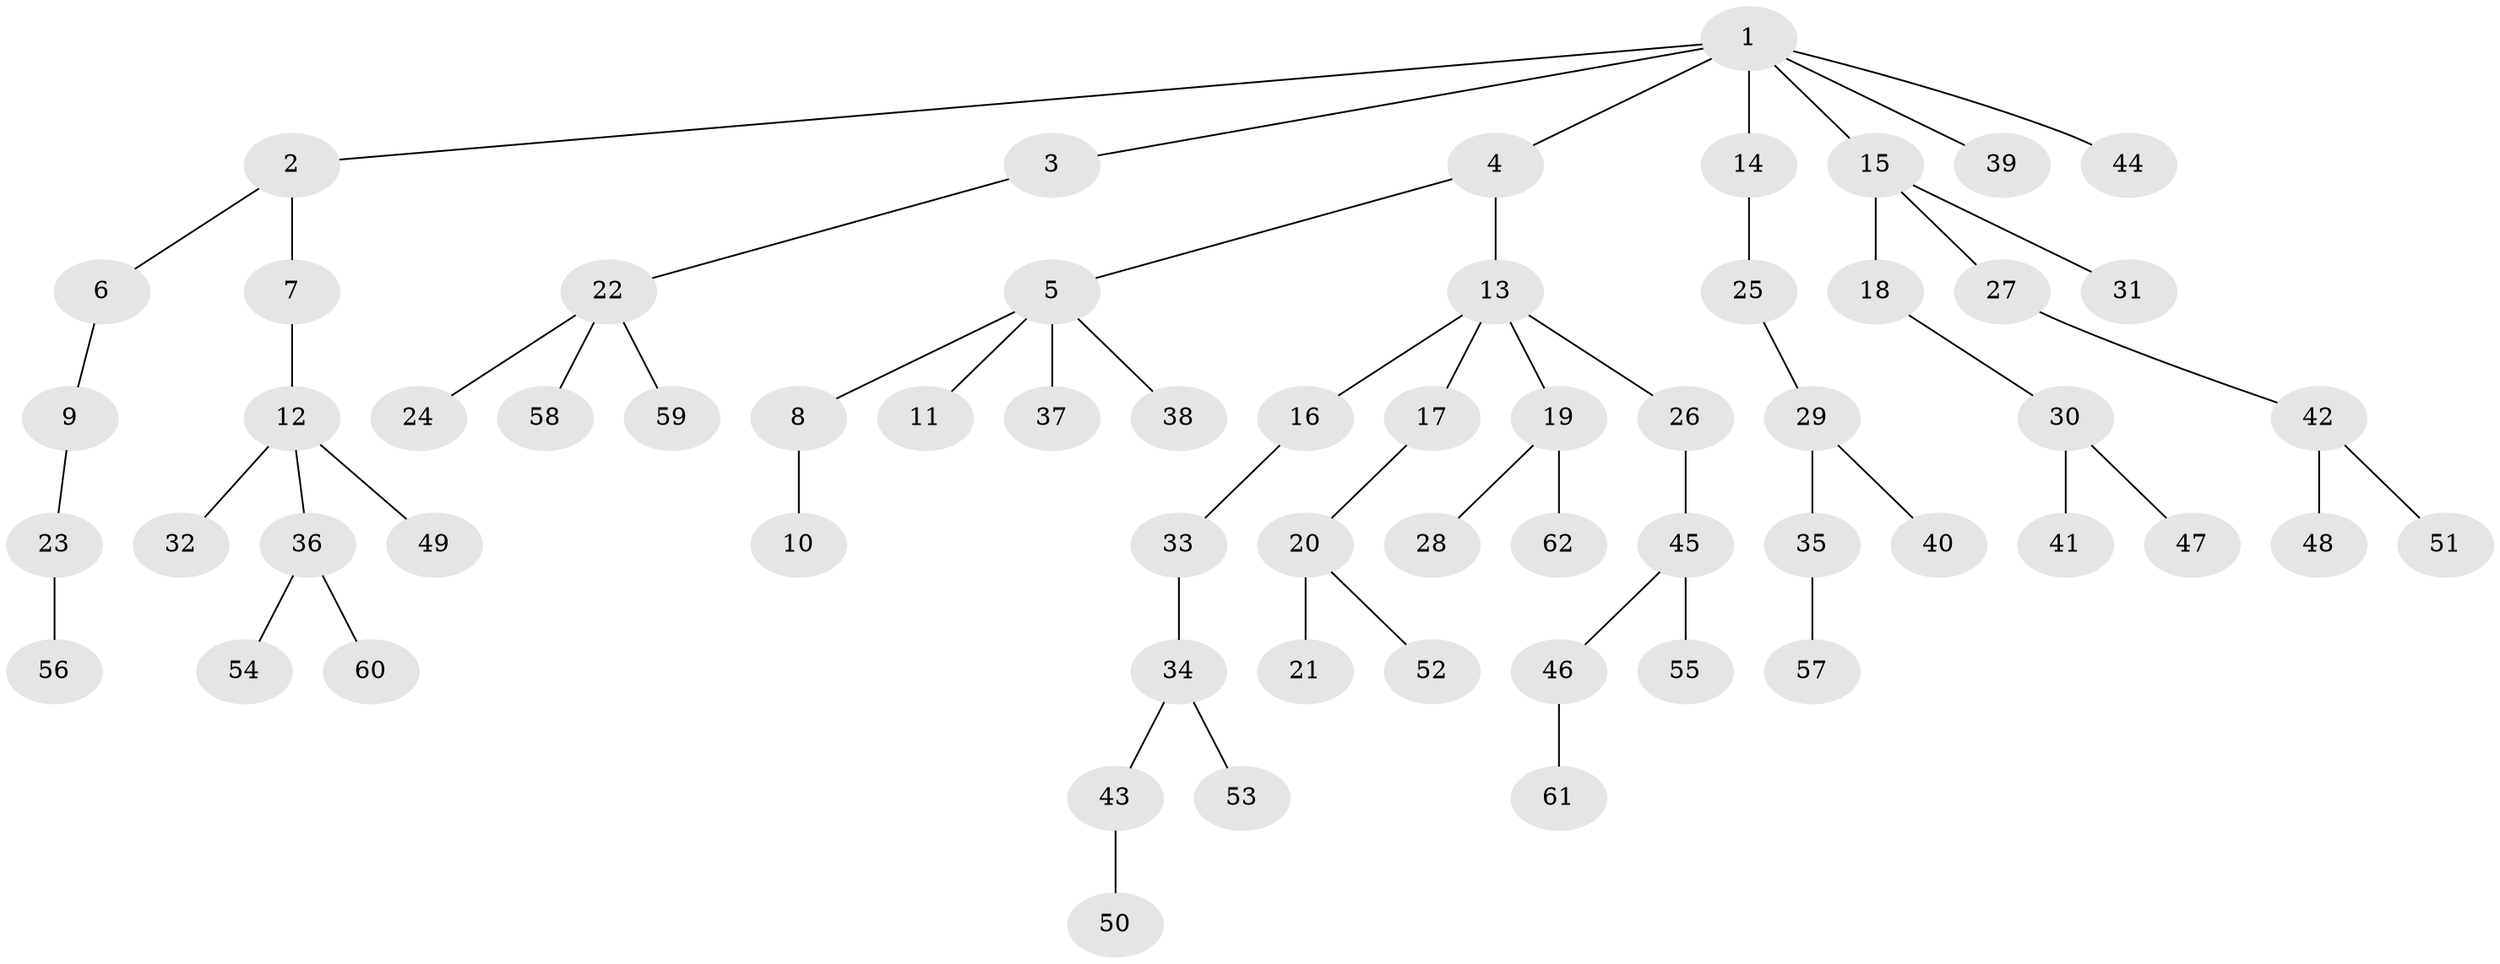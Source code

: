 // original degree distribution, {8: 0.011627906976744186, 4: 0.05813953488372093, 3: 0.13953488372093023, 6: 0.011627906976744186, 2: 0.2441860465116279, 1: 0.5, 5: 0.03488372093023256}
// Generated by graph-tools (version 1.1) at 2025/51/03/04/25 22:51:29]
// undirected, 62 vertices, 61 edges
graph export_dot {
  node [color=gray90,style=filled];
  1;
  2;
  3;
  4;
  5;
  6;
  7;
  8;
  9;
  10;
  11;
  12;
  13;
  14;
  15;
  16;
  17;
  18;
  19;
  20;
  21;
  22;
  23;
  24;
  25;
  26;
  27;
  28;
  29;
  30;
  31;
  32;
  33;
  34;
  35;
  36;
  37;
  38;
  39;
  40;
  41;
  42;
  43;
  44;
  45;
  46;
  47;
  48;
  49;
  50;
  51;
  52;
  53;
  54;
  55;
  56;
  57;
  58;
  59;
  60;
  61;
  62;
  1 -- 2 [weight=1.0];
  1 -- 3 [weight=1.0];
  1 -- 4 [weight=1.0];
  1 -- 14 [weight=1.0];
  1 -- 15 [weight=1.0];
  1 -- 39 [weight=1.0];
  1 -- 44 [weight=1.0];
  2 -- 6 [weight=1.0];
  2 -- 7 [weight=1.0];
  3 -- 22 [weight=1.0];
  4 -- 5 [weight=1.0];
  4 -- 13 [weight=1.0];
  5 -- 8 [weight=1.0];
  5 -- 11 [weight=1.0];
  5 -- 37 [weight=1.0];
  5 -- 38 [weight=1.0];
  6 -- 9 [weight=1.0];
  7 -- 12 [weight=1.0];
  8 -- 10 [weight=1.0];
  9 -- 23 [weight=1.0];
  12 -- 32 [weight=1.0];
  12 -- 36 [weight=1.0];
  12 -- 49 [weight=1.0];
  13 -- 16 [weight=1.0];
  13 -- 17 [weight=1.0];
  13 -- 19 [weight=1.0];
  13 -- 26 [weight=1.0];
  14 -- 25 [weight=1.0];
  15 -- 18 [weight=1.0];
  15 -- 27 [weight=1.0];
  15 -- 31 [weight=1.0];
  16 -- 33 [weight=1.0];
  17 -- 20 [weight=1.0];
  18 -- 30 [weight=1.0];
  19 -- 28 [weight=1.0];
  19 -- 62 [weight=1.0];
  20 -- 21 [weight=1.0];
  20 -- 52 [weight=1.0];
  22 -- 24 [weight=1.0];
  22 -- 58 [weight=1.0];
  22 -- 59 [weight=1.0];
  23 -- 56 [weight=1.0];
  25 -- 29 [weight=1.0];
  26 -- 45 [weight=1.0];
  27 -- 42 [weight=1.0];
  29 -- 35 [weight=1.0];
  29 -- 40 [weight=1.0];
  30 -- 41 [weight=1.0];
  30 -- 47 [weight=1.0];
  33 -- 34 [weight=1.0];
  34 -- 43 [weight=1.0];
  34 -- 53 [weight=1.0];
  35 -- 57 [weight=1.0];
  36 -- 54 [weight=1.0];
  36 -- 60 [weight=1.0];
  42 -- 48 [weight=1.0];
  42 -- 51 [weight=1.0];
  43 -- 50 [weight=1.0];
  45 -- 46 [weight=1.0];
  45 -- 55 [weight=1.0];
  46 -- 61 [weight=1.0];
}
